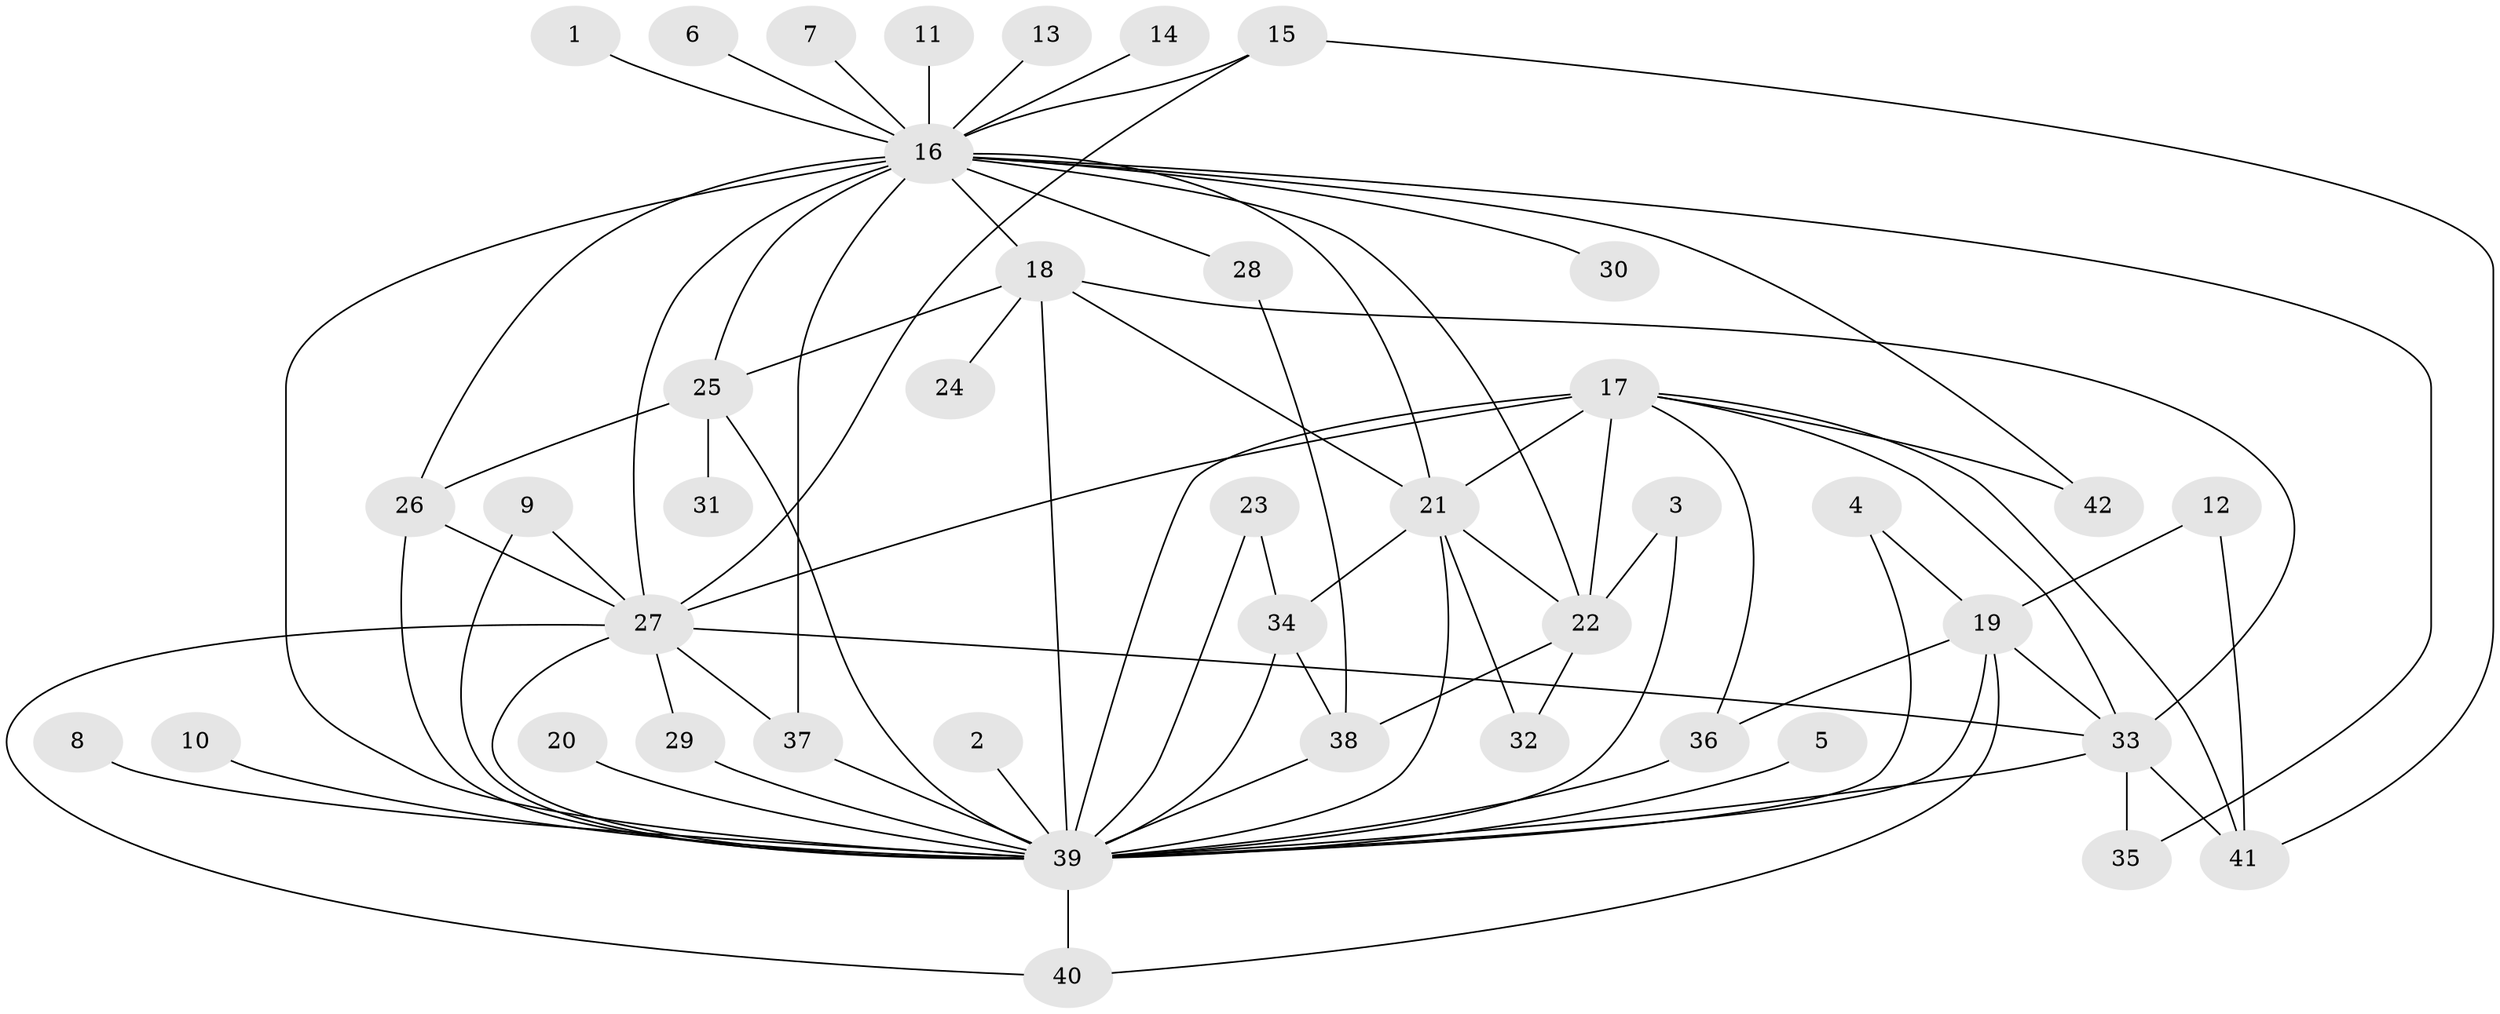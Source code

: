 // original degree distribution, {32: 0.0072992700729927005, 5: 0.058394160583941604, 36: 0.0072992700729927005, 8: 0.021897810218978103, 1: 0.45985401459854014, 4: 0.072992700729927, 9: 0.014598540145985401, 3: 0.10948905109489052, 6: 0.014598540145985401, 2: 0.21897810218978103, 12: 0.0072992700729927005, 10: 0.0072992700729927005}
// Generated by graph-tools (version 1.1) at 2025/36/03/04/25 23:36:40]
// undirected, 42 vertices, 80 edges
graph export_dot {
  node [color=gray90,style=filled];
  1;
  2;
  3;
  4;
  5;
  6;
  7;
  8;
  9;
  10;
  11;
  12;
  13;
  14;
  15;
  16;
  17;
  18;
  19;
  20;
  21;
  22;
  23;
  24;
  25;
  26;
  27;
  28;
  29;
  30;
  31;
  32;
  33;
  34;
  35;
  36;
  37;
  38;
  39;
  40;
  41;
  42;
  1 -- 16 [weight=1.0];
  2 -- 39 [weight=1.0];
  3 -- 22 [weight=2.0];
  3 -- 39 [weight=1.0];
  4 -- 19 [weight=1.0];
  4 -- 39 [weight=1.0];
  5 -- 39 [weight=1.0];
  6 -- 16 [weight=1.0];
  7 -- 16 [weight=1.0];
  8 -- 39 [weight=1.0];
  9 -- 27 [weight=1.0];
  9 -- 39 [weight=1.0];
  10 -- 39 [weight=1.0];
  11 -- 16 [weight=1.0];
  12 -- 19 [weight=1.0];
  12 -- 41 [weight=1.0];
  13 -- 16 [weight=1.0];
  14 -- 16 [weight=1.0];
  15 -- 16 [weight=1.0];
  15 -- 27 [weight=1.0];
  15 -- 41 [weight=1.0];
  16 -- 18 [weight=3.0];
  16 -- 21 [weight=1.0];
  16 -- 22 [weight=2.0];
  16 -- 25 [weight=1.0];
  16 -- 26 [weight=2.0];
  16 -- 27 [weight=2.0];
  16 -- 28 [weight=1.0];
  16 -- 30 [weight=1.0];
  16 -- 35 [weight=1.0];
  16 -- 37 [weight=1.0];
  16 -- 39 [weight=1.0];
  16 -- 42 [weight=1.0];
  17 -- 21 [weight=1.0];
  17 -- 22 [weight=1.0];
  17 -- 27 [weight=2.0];
  17 -- 33 [weight=1.0];
  17 -- 36 [weight=1.0];
  17 -- 39 [weight=3.0];
  17 -- 41 [weight=1.0];
  17 -- 42 [weight=1.0];
  18 -- 21 [weight=1.0];
  18 -- 24 [weight=1.0];
  18 -- 25 [weight=1.0];
  18 -- 33 [weight=2.0];
  18 -- 39 [weight=3.0];
  19 -- 33 [weight=1.0];
  19 -- 36 [weight=1.0];
  19 -- 39 [weight=1.0];
  19 -- 40 [weight=1.0];
  20 -- 39 [weight=1.0];
  21 -- 22 [weight=1.0];
  21 -- 32 [weight=1.0];
  21 -- 34 [weight=1.0];
  21 -- 39 [weight=1.0];
  22 -- 32 [weight=1.0];
  22 -- 38 [weight=1.0];
  23 -- 34 [weight=1.0];
  23 -- 39 [weight=1.0];
  25 -- 26 [weight=1.0];
  25 -- 31 [weight=1.0];
  25 -- 39 [weight=1.0];
  26 -- 27 [weight=1.0];
  26 -- 39 [weight=1.0];
  27 -- 29 [weight=1.0];
  27 -- 33 [weight=1.0];
  27 -- 37 [weight=1.0];
  27 -- 39 [weight=1.0];
  27 -- 40 [weight=1.0];
  28 -- 38 [weight=1.0];
  29 -- 39 [weight=1.0];
  33 -- 35 [weight=1.0];
  33 -- 39 [weight=1.0];
  33 -- 41 [weight=2.0];
  34 -- 38 [weight=1.0];
  34 -- 39 [weight=1.0];
  36 -- 39 [weight=1.0];
  37 -- 39 [weight=1.0];
  38 -- 39 [weight=1.0];
  39 -- 40 [weight=1.0];
}
